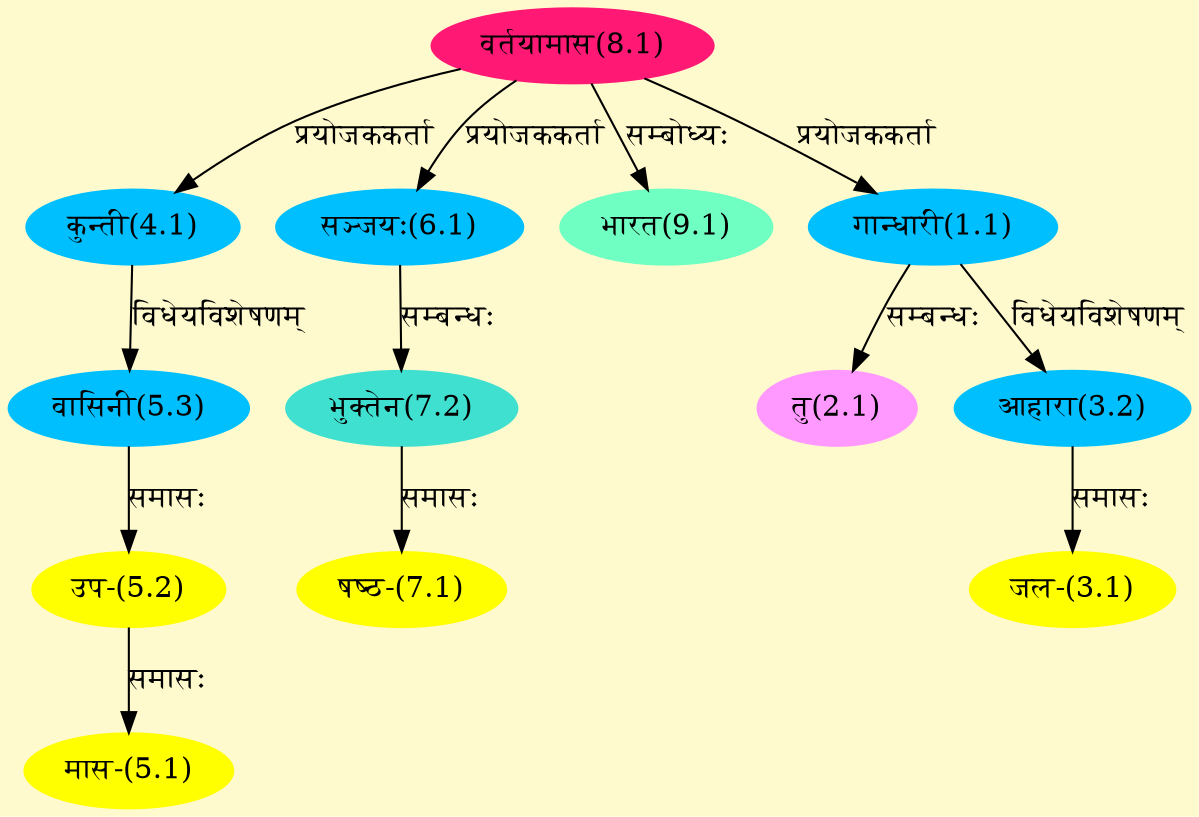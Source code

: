 digraph G{
rankdir=BT;
 compound=true;
 bgcolor="lemonchiffon1";
Node1_1 [style=filled, color="#00BFFF" label = "गान्धारी(1.1)"]
Node8_1 [style=filled, color="#FF1975" label = "वर्तयामास(8.1)"]
Node2_1 [style=filled, color="#FF99FF" label = "तु(2.1)"]
Node3_1 [style=filled, color="#FFFF00" label = "जल-(3.1)"]
Node3_2 [style=filled, color="#00BFFF" label = "आहारा(3.2)"]
Node4_1 [style=filled, color="#00BFFF" label = "कुन्ती(4.1)"]
Node5_1 [style=filled, color="#FFFF00" label = "मास-(5.1)"]
Node5_2 [style=filled, color="#FFFF00" label = "उप-(5.2)"]
Node5_3 [style=filled, color="#00BFFF" label = "वासिनी(5.3)"]
Node6_1 [style=filled, color="#00BFFF" label = "सञ्जयः(6.1)"]
Node7_1 [style=filled, color="#FFFF00" label = "षष्ठ-(7.1)"]
Node7_2 [style=filled, color="#40E0D0" label = "भुक्तेन(7.2)"]
Node [style=filled, color="" label = "()"]
Node9_1 [style=filled, color="#6FFFC3" label = "भारत(9.1)"]
/* Start of Relations section */

Node1_1 -> Node8_1 [  label="प्रयोजककर्ता"  dir="back" ]
Node2_1 -> Node1_1 [  label="सम्बन्धः"  dir="back" ]
Node3_1 -> Node3_2 [  label="समासः"  dir="back" ]
Node3_2 -> Node1_1 [  label="विधेयविशेषणम्"  dir="back" ]
Node4_1 -> Node8_1 [  label="प्रयोजककर्ता"  dir="back" ]
Node5_1 -> Node5_2 [  label="समासः"  dir="back" ]
Node5_2 -> Node5_3 [  label="समासः"  dir="back" ]
Node5_3 -> Node4_1 [  label="विधेयविशेषणम्"  dir="back" ]
Node6_1 -> Node8_1 [  label="प्रयोजककर्ता"  dir="back" ]
Node7_1 -> Node7_2 [  label="समासः"  dir="back" ]
Node7_2 -> Node6_1 [  label="सम्बन्धः"  dir="back" ]
Node9_1 -> Node8_1 [  label="सम्बोध्यः"  dir="back" ]
}
